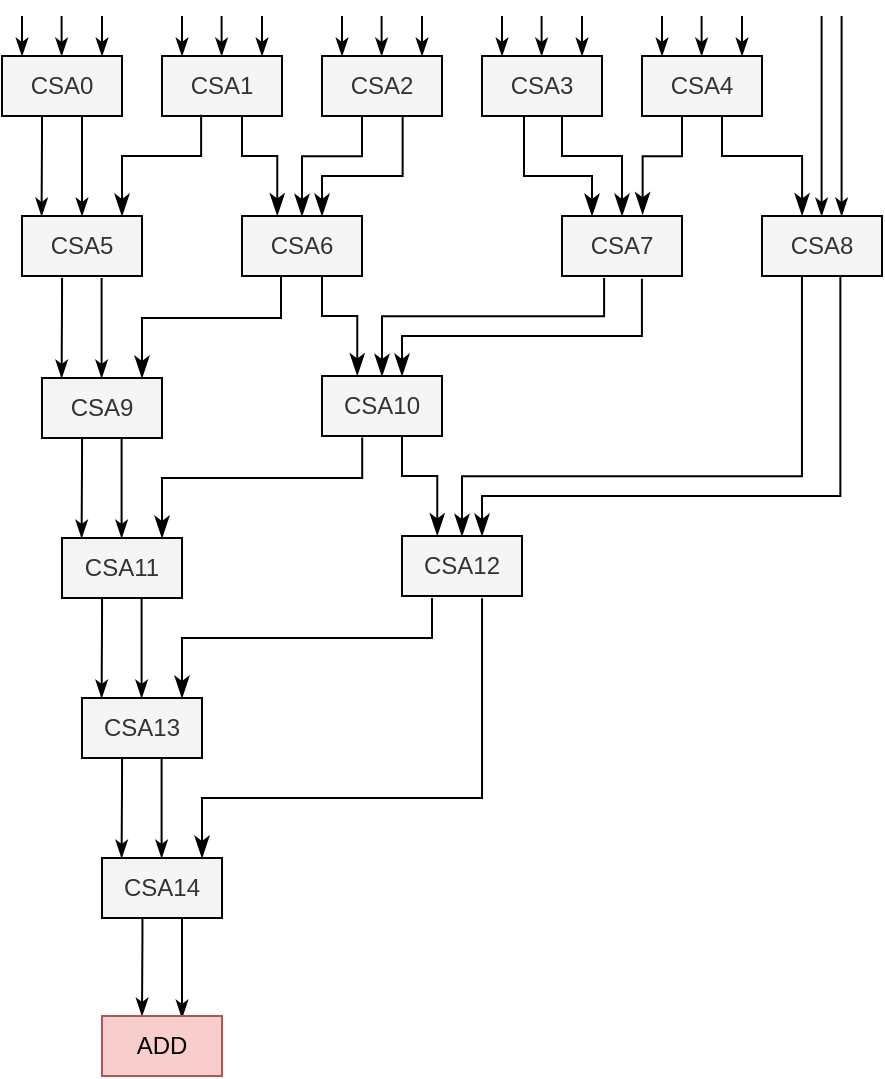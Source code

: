 <mxfile version="22.1.11" type="github">
  <diagram name="第 1 页" id="ZN9_x5btlsYsnZ73ouK6">
    <mxGraphModel dx="1302" dy="714" grid="1" gridSize="10" guides="1" tooltips="1" connect="1" arrows="1" fold="1" page="1" pageScale="1" pageWidth="827" pageHeight="1169" math="0" shadow="0">
      <root>
        <mxCell id="0" />
        <mxCell id="1" parent="0" />
        <mxCell id="0j30LdTV7gnBiybiJ6wD-1" value="CSA0" style="rounded=0;whiteSpace=wrap;html=1;fillColor=#f5f5f5;fontColor=#333333;strokeColor=#000000;" vertex="1" parent="1">
          <mxGeometry x="240" y="210" width="60" height="30" as="geometry" />
        </mxCell>
        <mxCell id="0j30LdTV7gnBiybiJ6wD-2" value="" style="endArrow=classicThin;html=1;rounded=0;endFill=1;entryX=0.163;entryY=0;entryDx=0;entryDy=0;entryPerimeter=0;" edge="1" parent="1" target="0j30LdTV7gnBiybiJ6wD-33">
          <mxGeometry width="50" height="50" relative="1" as="geometry">
            <mxPoint x="260" y="240" as="sourcePoint" />
            <mxPoint x="260" y="260" as="targetPoint" />
            <Array as="points">
              <mxPoint x="260" y="250" />
            </Array>
          </mxGeometry>
        </mxCell>
        <mxCell id="0j30LdTV7gnBiybiJ6wD-3" value="" style="endArrow=classicThin;html=1;rounded=0;endFill=1;entryX=0.5;entryY=0;entryDx=0;entryDy=0;" edge="1" parent="1" target="0j30LdTV7gnBiybiJ6wD-33">
          <mxGeometry width="50" height="50" relative="1" as="geometry">
            <mxPoint x="280" y="240" as="sourcePoint" />
            <mxPoint x="280" y="260" as="targetPoint" />
            <Array as="points">
              <mxPoint x="280" y="250" />
            </Array>
          </mxGeometry>
        </mxCell>
        <mxCell id="0j30LdTV7gnBiybiJ6wD-4" value="" style="endArrow=classicThin;html=1;rounded=0;endFill=1;" edge="1" parent="1">
          <mxGeometry width="50" height="50" relative="1" as="geometry">
            <mxPoint x="290" y="190" as="sourcePoint" />
            <mxPoint x="290" y="210" as="targetPoint" />
            <Array as="points">
              <mxPoint x="290" y="200" />
            </Array>
          </mxGeometry>
        </mxCell>
        <mxCell id="0j30LdTV7gnBiybiJ6wD-5" value="" style="endArrow=classicThin;html=1;rounded=0;endFill=1;" edge="1" parent="1">
          <mxGeometry width="50" height="50" relative="1" as="geometry">
            <mxPoint x="269.8" y="190" as="sourcePoint" />
            <mxPoint x="269.8" y="210" as="targetPoint" />
            <Array as="points">
              <mxPoint x="269.8" y="200" />
            </Array>
          </mxGeometry>
        </mxCell>
        <mxCell id="0j30LdTV7gnBiybiJ6wD-6" value="" style="endArrow=classicThin;html=1;rounded=0;endFill=1;" edge="1" parent="1">
          <mxGeometry width="50" height="50" relative="1" as="geometry">
            <mxPoint x="250" y="190" as="sourcePoint" />
            <mxPoint x="250" y="210" as="targetPoint" />
            <Array as="points">
              <mxPoint x="250" y="200" />
            </Array>
          </mxGeometry>
        </mxCell>
        <mxCell id="0j30LdTV7gnBiybiJ6wD-7" value="CSA1" style="rounded=0;whiteSpace=wrap;html=1;fillColor=#f5f5f5;fontColor=#333333;strokeColor=#000000;" vertex="1" parent="1">
          <mxGeometry x="320" y="210" width="60" height="30" as="geometry" />
        </mxCell>
        <mxCell id="0j30LdTV7gnBiybiJ6wD-10" value="" style="endArrow=classicThin;html=1;rounded=0;endFill=1;" edge="1" parent="1">
          <mxGeometry width="50" height="50" relative="1" as="geometry">
            <mxPoint x="370" y="190" as="sourcePoint" />
            <mxPoint x="370" y="210" as="targetPoint" />
            <Array as="points">
              <mxPoint x="370" y="200" />
            </Array>
          </mxGeometry>
        </mxCell>
        <mxCell id="0j30LdTV7gnBiybiJ6wD-11" value="" style="endArrow=classicThin;html=1;rounded=0;endFill=1;" edge="1" parent="1">
          <mxGeometry width="50" height="50" relative="1" as="geometry">
            <mxPoint x="349.8" y="190" as="sourcePoint" />
            <mxPoint x="349.8" y="210" as="targetPoint" />
            <Array as="points">
              <mxPoint x="349.8" y="200" />
            </Array>
          </mxGeometry>
        </mxCell>
        <mxCell id="0j30LdTV7gnBiybiJ6wD-12" value="" style="endArrow=classicThin;html=1;rounded=0;endFill=1;" edge="1" parent="1">
          <mxGeometry width="50" height="50" relative="1" as="geometry">
            <mxPoint x="330" y="190" as="sourcePoint" />
            <mxPoint x="330" y="210" as="targetPoint" />
            <Array as="points">
              <mxPoint x="330" y="200" />
            </Array>
          </mxGeometry>
        </mxCell>
        <mxCell id="0j30LdTV7gnBiybiJ6wD-13" value="CSA2" style="rounded=0;whiteSpace=wrap;html=1;fillColor=#f5f5f5;fontColor=#333333;strokeColor=#000000;" vertex="1" parent="1">
          <mxGeometry x="400" y="210" width="60" height="30" as="geometry" />
        </mxCell>
        <mxCell id="0j30LdTV7gnBiybiJ6wD-16" value="" style="endArrow=classicThin;html=1;rounded=0;endFill=1;" edge="1" parent="1">
          <mxGeometry width="50" height="50" relative="1" as="geometry">
            <mxPoint x="450" y="190" as="sourcePoint" />
            <mxPoint x="450" y="210" as="targetPoint" />
            <Array as="points">
              <mxPoint x="450" y="200" />
            </Array>
          </mxGeometry>
        </mxCell>
        <mxCell id="0j30LdTV7gnBiybiJ6wD-17" value="" style="endArrow=classicThin;html=1;rounded=0;endFill=1;" edge="1" parent="1">
          <mxGeometry width="50" height="50" relative="1" as="geometry">
            <mxPoint x="429.8" y="190" as="sourcePoint" />
            <mxPoint x="429.8" y="210" as="targetPoint" />
            <Array as="points">
              <mxPoint x="429.8" y="200" />
            </Array>
          </mxGeometry>
        </mxCell>
        <mxCell id="0j30LdTV7gnBiybiJ6wD-18" value="" style="endArrow=classicThin;html=1;rounded=0;endFill=1;" edge="1" parent="1">
          <mxGeometry width="50" height="50" relative="1" as="geometry">
            <mxPoint x="410" y="190" as="sourcePoint" />
            <mxPoint x="410" y="210" as="targetPoint" />
            <Array as="points">
              <mxPoint x="410" y="200" />
            </Array>
          </mxGeometry>
        </mxCell>
        <mxCell id="0j30LdTV7gnBiybiJ6wD-19" value="CSA3" style="rounded=0;whiteSpace=wrap;html=1;fillColor=#f5f5f5;fontColor=#333333;strokeColor=#000000;" vertex="1" parent="1">
          <mxGeometry x="480" y="210" width="60" height="30" as="geometry" />
        </mxCell>
        <mxCell id="0j30LdTV7gnBiybiJ6wD-22" value="" style="endArrow=classicThin;html=1;rounded=0;endFill=1;" edge="1" parent="1">
          <mxGeometry width="50" height="50" relative="1" as="geometry">
            <mxPoint x="530" y="190" as="sourcePoint" />
            <mxPoint x="530" y="210" as="targetPoint" />
            <Array as="points">
              <mxPoint x="530" y="200" />
            </Array>
          </mxGeometry>
        </mxCell>
        <mxCell id="0j30LdTV7gnBiybiJ6wD-23" value="" style="endArrow=classicThin;html=1;rounded=0;endFill=1;" edge="1" parent="1">
          <mxGeometry width="50" height="50" relative="1" as="geometry">
            <mxPoint x="509.8" y="190" as="sourcePoint" />
            <mxPoint x="509.8" y="210" as="targetPoint" />
            <Array as="points">
              <mxPoint x="509.8" y="200" />
            </Array>
          </mxGeometry>
        </mxCell>
        <mxCell id="0j30LdTV7gnBiybiJ6wD-24" value="" style="endArrow=classicThin;html=1;rounded=0;endFill=1;" edge="1" parent="1">
          <mxGeometry width="50" height="50" relative="1" as="geometry">
            <mxPoint x="490" y="190" as="sourcePoint" />
            <mxPoint x="490" y="210" as="targetPoint" />
            <Array as="points">
              <mxPoint x="490" y="200" />
            </Array>
          </mxGeometry>
        </mxCell>
        <mxCell id="0j30LdTV7gnBiybiJ6wD-25" value="CSA4" style="rounded=0;whiteSpace=wrap;html=1;fillColor=#f5f5f5;fontColor=#333333;strokeColor=#000000;" vertex="1" parent="1">
          <mxGeometry x="560" y="210" width="60" height="30" as="geometry" />
        </mxCell>
        <mxCell id="0j30LdTV7gnBiybiJ6wD-28" value="" style="endArrow=classicThin;html=1;rounded=0;endFill=1;" edge="1" parent="1">
          <mxGeometry width="50" height="50" relative="1" as="geometry">
            <mxPoint x="610" y="190" as="sourcePoint" />
            <mxPoint x="610" y="210" as="targetPoint" />
            <Array as="points">
              <mxPoint x="610" y="200" />
            </Array>
          </mxGeometry>
        </mxCell>
        <mxCell id="0j30LdTV7gnBiybiJ6wD-29" value="" style="endArrow=classicThin;html=1;rounded=0;endFill=1;" edge="1" parent="1">
          <mxGeometry width="50" height="50" relative="1" as="geometry">
            <mxPoint x="589.8" y="190" as="sourcePoint" />
            <mxPoint x="589.8" y="210" as="targetPoint" />
            <Array as="points">
              <mxPoint x="589.8" y="200" />
            </Array>
          </mxGeometry>
        </mxCell>
        <mxCell id="0j30LdTV7gnBiybiJ6wD-30" value="" style="endArrow=classicThin;html=1;rounded=0;endFill=1;" edge="1" parent="1">
          <mxGeometry width="50" height="50" relative="1" as="geometry">
            <mxPoint x="570" y="190" as="sourcePoint" />
            <mxPoint x="570" y="210" as="targetPoint" />
            <Array as="points">
              <mxPoint x="570" y="200" />
            </Array>
          </mxGeometry>
        </mxCell>
        <mxCell id="0j30LdTV7gnBiybiJ6wD-31" value="" style="endArrow=classicThin;html=1;rounded=0;endFill=1;entryX=0.5;entryY=0;entryDx=0;entryDy=0;" edge="1" parent="1">
          <mxGeometry width="50" height="50" relative="1" as="geometry">
            <mxPoint x="649.8" y="190" as="sourcePoint" />
            <mxPoint x="649.8" y="290" as="targetPoint" />
            <Array as="points">
              <mxPoint x="649.8" y="200" />
            </Array>
          </mxGeometry>
        </mxCell>
        <mxCell id="0j30LdTV7gnBiybiJ6wD-33" value="CSA5" style="rounded=0;whiteSpace=wrap;html=1;fillColor=#f5f5f5;fontColor=#333333;strokeColor=#000000;" vertex="1" parent="1">
          <mxGeometry x="250" y="290" width="60" height="30" as="geometry" />
        </mxCell>
        <mxCell id="0j30LdTV7gnBiybiJ6wD-39" value="" style="edgeStyle=elbowEdgeStyle;elbow=vertical;endArrow=classicThin;html=1;curved=0;rounded=0;endSize=8;startSize=8;exitX=0.326;exitY=0.978;exitDx=0;exitDy=0;exitPerimeter=0;endFill=1;" edge="1" parent="1" source="0j30LdTV7gnBiybiJ6wD-7">
          <mxGeometry width="50" height="50" relative="1" as="geometry">
            <mxPoint x="330" y="240" as="sourcePoint" />
            <mxPoint x="300" y="290" as="targetPoint" />
            <Array as="points">
              <mxPoint x="320" y="260" />
            </Array>
          </mxGeometry>
        </mxCell>
        <mxCell id="0j30LdTV7gnBiybiJ6wD-40" value="CSA6" style="rounded=0;whiteSpace=wrap;html=1;fillColor=#f5f5f5;fontColor=#333333;strokeColor=#000000;" vertex="1" parent="1">
          <mxGeometry x="360" y="290" width="60" height="30" as="geometry" />
        </mxCell>
        <mxCell id="0j30LdTV7gnBiybiJ6wD-43" value="" style="edgeStyle=elbowEdgeStyle;elbow=vertical;endArrow=classicThin;html=1;curved=0;rounded=0;endSize=8;startSize=8;exitX=0.326;exitY=0.978;exitDx=0;exitDy=0;exitPerimeter=0;endFill=1;entryX=0.294;entryY=-0.009;entryDx=0;entryDy=0;entryPerimeter=0;" edge="1" parent="1" target="0j30LdTV7gnBiybiJ6wD-40">
          <mxGeometry width="50" height="50" relative="1" as="geometry">
            <mxPoint x="360" y="240" as="sourcePoint" />
            <mxPoint x="320" y="291" as="targetPoint" />
            <Array as="points">
              <mxPoint x="370" y="260" />
            </Array>
          </mxGeometry>
        </mxCell>
        <mxCell id="0j30LdTV7gnBiybiJ6wD-44" value="" style="edgeStyle=elbowEdgeStyle;elbow=vertical;endArrow=classicThin;html=1;curved=0;rounded=0;endSize=8;startSize=8;endFill=1;" edge="1" parent="1">
          <mxGeometry width="50" height="50" relative="1" as="geometry">
            <mxPoint x="420" y="240" as="sourcePoint" />
            <mxPoint x="390" y="290.07" as="targetPoint" />
            <Array as="points">
              <mxPoint x="410" y="260.07" />
            </Array>
          </mxGeometry>
        </mxCell>
        <mxCell id="0j30LdTV7gnBiybiJ6wD-45" value="" style="edgeStyle=elbowEdgeStyle;elbow=vertical;endArrow=classicThin;html=1;curved=0;rounded=0;endSize=8;startSize=8;exitX=0.672;exitY=1;exitDx=0;exitDy=0;endFill=1;exitPerimeter=0;" edge="1" parent="1" source="0j30LdTV7gnBiybiJ6wD-13">
          <mxGeometry width="50" height="50" relative="1" as="geometry">
            <mxPoint x="440" y="239" as="sourcePoint" />
            <mxPoint x="400" y="290" as="targetPoint" />
            <Array as="points">
              <mxPoint x="420" y="270" />
            </Array>
          </mxGeometry>
        </mxCell>
        <mxCell id="0j30LdTV7gnBiybiJ6wD-46" value="CSA7" style="rounded=0;whiteSpace=wrap;html=1;fillColor=#f5f5f5;fontColor=#333333;strokeColor=#000000;" vertex="1" parent="1">
          <mxGeometry x="520" y="290" width="60" height="30" as="geometry" />
        </mxCell>
        <mxCell id="0j30LdTV7gnBiybiJ6wD-47" value="" style="edgeStyle=elbowEdgeStyle;elbow=vertical;endArrow=classicThin;html=1;curved=0;rounded=0;endSize=8;startSize=8;exitX=0.326;exitY=0.978;exitDx=0;exitDy=0;exitPerimeter=0;endFill=1;entryX=0.25;entryY=0;entryDx=0;entryDy=0;" edge="1" parent="1" target="0j30LdTV7gnBiybiJ6wD-46">
          <mxGeometry width="50" height="50" relative="1" as="geometry">
            <mxPoint x="501" y="240" as="sourcePoint" />
            <mxPoint x="519" y="290" as="targetPoint" />
            <Array as="points">
              <mxPoint x="520" y="270" />
            </Array>
          </mxGeometry>
        </mxCell>
        <mxCell id="0j30LdTV7gnBiybiJ6wD-48" value="" style="edgeStyle=elbowEdgeStyle;elbow=vertical;endArrow=classicThin;html=1;curved=0;rounded=0;endSize=8;startSize=8;exitX=0.326;exitY=0.978;exitDx=0;exitDy=0;exitPerimeter=0;endFill=1;entryX=0.5;entryY=0;entryDx=0;entryDy=0;" edge="1" parent="1" target="0j30LdTV7gnBiybiJ6wD-46">
          <mxGeometry width="50" height="50" relative="1" as="geometry">
            <mxPoint x="520" y="240" as="sourcePoint" />
            <mxPoint x="538" y="290" as="targetPoint" />
            <Array as="points">
              <mxPoint x="540" y="260" />
            </Array>
          </mxGeometry>
        </mxCell>
        <mxCell id="0j30LdTV7gnBiybiJ6wD-49" value="" style="edgeStyle=elbowEdgeStyle;elbow=vertical;endArrow=classicThin;html=1;curved=0;rounded=0;endSize=8;startSize=8;endFill=1;entryX=0.672;entryY=-0.027;entryDx=0;entryDy=0;entryPerimeter=0;" edge="1" parent="1" target="0j30LdTV7gnBiybiJ6wD-46">
          <mxGeometry width="50" height="50" relative="1" as="geometry">
            <mxPoint x="580" y="240" as="sourcePoint" />
            <mxPoint x="550" y="290.07" as="targetPoint" />
            <Array as="points">
              <mxPoint x="570" y="260.07" />
            </Array>
          </mxGeometry>
        </mxCell>
        <mxCell id="0j30LdTV7gnBiybiJ6wD-50" value="CSA8" style="rounded=0;whiteSpace=wrap;html=1;fillColor=#f5f5f5;fontColor=#333333;strokeColor=#000000;" vertex="1" parent="1">
          <mxGeometry x="620" y="290" width="60" height="30" as="geometry" />
        </mxCell>
        <mxCell id="0j30LdTV7gnBiybiJ6wD-51" value="" style="edgeStyle=elbowEdgeStyle;elbow=vertical;endArrow=classicThin;html=1;curved=0;rounded=0;endSize=8;startSize=8;exitX=0.326;exitY=0.978;exitDx=0;exitDy=0;exitPerimeter=0;endFill=1;entryX=0.334;entryY=-0.009;entryDx=0;entryDy=0;entryPerimeter=0;" edge="1" parent="1" target="0j30LdTV7gnBiybiJ6wD-50">
          <mxGeometry width="50" height="50" relative="1" as="geometry">
            <mxPoint x="600" y="240" as="sourcePoint" />
            <mxPoint x="630" y="290" as="targetPoint" />
            <Array as="points">
              <mxPoint x="620" y="260" />
            </Array>
          </mxGeometry>
        </mxCell>
        <mxCell id="0j30LdTV7gnBiybiJ6wD-52" value="" style="endArrow=classicThin;html=1;rounded=0;endFill=1;entryX=0.163;entryY=0;entryDx=0;entryDy=0;entryPerimeter=0;" edge="1" parent="1">
          <mxGeometry width="50" height="50" relative="1" as="geometry">
            <mxPoint x="270.02" y="321" as="sourcePoint" />
            <mxPoint x="269.8" y="371" as="targetPoint" />
            <Array as="points">
              <mxPoint x="270.02" y="331" />
            </Array>
          </mxGeometry>
        </mxCell>
        <mxCell id="0j30LdTV7gnBiybiJ6wD-53" value="" style="endArrow=classicThin;html=1;rounded=0;endFill=1;entryX=0.5;entryY=0;entryDx=0;entryDy=0;" edge="1" parent="1">
          <mxGeometry width="50" height="50" relative="1" as="geometry">
            <mxPoint x="289.8" y="321" as="sourcePoint" />
            <mxPoint x="289.8" y="371" as="targetPoint" />
            <Array as="points">
              <mxPoint x="289.8" y="331" />
            </Array>
          </mxGeometry>
        </mxCell>
        <mxCell id="0j30LdTV7gnBiybiJ6wD-54" value="CSA9" style="rounded=0;whiteSpace=wrap;html=1;fillColor=#f5f5f5;fontColor=#333333;strokeColor=#000000;" vertex="1" parent="1">
          <mxGeometry x="260" y="371" width="60" height="30" as="geometry" />
        </mxCell>
        <mxCell id="0j30LdTV7gnBiybiJ6wD-57" value="" style="edgeStyle=elbowEdgeStyle;elbow=vertical;endArrow=classicThin;html=1;curved=0;rounded=0;endSize=8;startSize=8;exitX=0.325;exitY=0.991;exitDx=0;exitDy=0;exitPerimeter=0;endFill=1;" edge="1" parent="1" source="0j30LdTV7gnBiybiJ6wD-40">
          <mxGeometry width="50" height="50" relative="1" as="geometry">
            <mxPoint x="350" y="320" as="sourcePoint" />
            <mxPoint x="310" y="371" as="targetPoint" />
            <Array as="points">
              <mxPoint x="330" y="341" />
            </Array>
          </mxGeometry>
        </mxCell>
        <mxCell id="0j30LdTV7gnBiybiJ6wD-58" value="CSA10" style="rounded=0;whiteSpace=wrap;html=1;fillColor=#f5f5f5;fontColor=#333333;strokeColor=#000000;" vertex="1" parent="1">
          <mxGeometry x="400" y="370" width="60" height="30" as="geometry" />
        </mxCell>
        <mxCell id="0j30LdTV7gnBiybiJ6wD-59" value="" style="edgeStyle=elbowEdgeStyle;elbow=vertical;endArrow=classicThin;html=1;curved=0;rounded=0;endSize=8;startSize=8;exitX=0.326;exitY=0.978;exitDx=0;exitDy=0;exitPerimeter=0;endFill=1;entryX=0.294;entryY=-0.009;entryDx=0;entryDy=0;entryPerimeter=0;" edge="1" parent="1" target="0j30LdTV7gnBiybiJ6wD-58">
          <mxGeometry width="50" height="50" relative="1" as="geometry">
            <mxPoint x="400" y="320" as="sourcePoint" />
            <mxPoint x="360" y="371" as="targetPoint" />
            <Array as="points">
              <mxPoint x="410" y="340" />
            </Array>
          </mxGeometry>
        </mxCell>
        <mxCell id="0j30LdTV7gnBiybiJ6wD-60" value="" style="edgeStyle=elbowEdgeStyle;elbow=vertical;endArrow=classicThin;html=1;curved=0;rounded=0;endSize=8;startSize=8;endFill=1;exitX=0.351;exitY=1.033;exitDx=0;exitDy=0;exitPerimeter=0;" edge="1" parent="1" source="0j30LdTV7gnBiybiJ6wD-46">
          <mxGeometry width="50" height="50" relative="1" as="geometry">
            <mxPoint x="460" y="320" as="sourcePoint" />
            <mxPoint x="430" y="370.07" as="targetPoint" />
            <Array as="points">
              <mxPoint x="450" y="340.07" />
            </Array>
          </mxGeometry>
        </mxCell>
        <mxCell id="0j30LdTV7gnBiybiJ6wD-61" value="" style="edgeStyle=elbowEdgeStyle;elbow=vertical;endArrow=classicThin;html=1;curved=0;rounded=0;endSize=8;startSize=8;exitX=0.666;exitY=1.044;exitDx=0;exitDy=0;endFill=1;exitPerimeter=0;" edge="1" parent="1" source="0j30LdTV7gnBiybiJ6wD-46">
          <mxGeometry width="50" height="50" relative="1" as="geometry">
            <mxPoint x="480" y="320" as="sourcePoint" />
            <mxPoint x="440" y="370" as="targetPoint" />
            <Array as="points">
              <mxPoint x="460" y="350" />
            </Array>
          </mxGeometry>
        </mxCell>
        <mxCell id="0j30LdTV7gnBiybiJ6wD-64" value="" style="endArrow=classicThin;html=1;rounded=0;endFill=1;entryX=0.163;entryY=0;entryDx=0;entryDy=0;entryPerimeter=0;" edge="1" parent="1">
          <mxGeometry width="50" height="50" relative="1" as="geometry">
            <mxPoint x="280.02" y="401" as="sourcePoint" />
            <mxPoint x="279.8" y="451" as="targetPoint" />
            <Array as="points">
              <mxPoint x="280.02" y="411" />
            </Array>
          </mxGeometry>
        </mxCell>
        <mxCell id="0j30LdTV7gnBiybiJ6wD-65" value="" style="endArrow=classicThin;html=1;rounded=0;endFill=1;entryX=0.5;entryY=0;entryDx=0;entryDy=0;" edge="1" parent="1">
          <mxGeometry width="50" height="50" relative="1" as="geometry">
            <mxPoint x="299.8" y="401" as="sourcePoint" />
            <mxPoint x="299.8" y="451" as="targetPoint" />
            <Array as="points">
              <mxPoint x="299.8" y="411" />
            </Array>
          </mxGeometry>
        </mxCell>
        <mxCell id="0j30LdTV7gnBiybiJ6wD-66" value="CSA11" style="rounded=0;whiteSpace=wrap;html=1;fillColor=#f5f5f5;fontColor=#333333;strokeColor=#000000;" vertex="1" parent="1">
          <mxGeometry x="270" y="451" width="60" height="30" as="geometry" />
        </mxCell>
        <mxCell id="0j30LdTV7gnBiybiJ6wD-67" value="" style="edgeStyle=elbowEdgeStyle;elbow=vertical;endArrow=classicThin;html=1;curved=0;rounded=0;endSize=8;startSize=8;exitX=0.335;exitY=1.023;exitDx=0;exitDy=0;exitPerimeter=0;endFill=1;" edge="1" parent="1" source="0j30LdTV7gnBiybiJ6wD-58">
          <mxGeometry width="50" height="50" relative="1" as="geometry">
            <mxPoint x="390" y="400" as="sourcePoint" />
            <mxPoint x="320" y="451" as="targetPoint" />
            <Array as="points">
              <mxPoint x="340" y="421" />
            </Array>
          </mxGeometry>
        </mxCell>
        <mxCell id="0j30LdTV7gnBiybiJ6wD-68" value="CSA12" style="rounded=0;whiteSpace=wrap;html=1;fillColor=#f5f5f5;fontColor=#333333;strokeColor=#000000;" vertex="1" parent="1">
          <mxGeometry x="440" y="450" width="60" height="30" as="geometry" />
        </mxCell>
        <mxCell id="0j30LdTV7gnBiybiJ6wD-69" value="" style="edgeStyle=elbowEdgeStyle;elbow=vertical;endArrow=classicThin;html=1;curved=0;rounded=0;endSize=8;startSize=8;exitX=0.326;exitY=0.978;exitDx=0;exitDy=0;exitPerimeter=0;endFill=1;entryX=0.294;entryY=-0.009;entryDx=0;entryDy=0;entryPerimeter=0;" edge="1" parent="1" target="0j30LdTV7gnBiybiJ6wD-68">
          <mxGeometry width="50" height="50" relative="1" as="geometry">
            <mxPoint x="440" y="400" as="sourcePoint" />
            <mxPoint x="400" y="451" as="targetPoint" />
            <Array as="points">
              <mxPoint x="450" y="420" />
            </Array>
          </mxGeometry>
        </mxCell>
        <mxCell id="0j30LdTV7gnBiybiJ6wD-70" value="" style="edgeStyle=elbowEdgeStyle;elbow=vertical;endArrow=classicThin;html=1;curved=0;rounded=0;endSize=8;startSize=8;endFill=1;exitX=0.333;exitY=1;exitDx=0;exitDy=0;exitPerimeter=0;" edge="1" parent="1" source="0j30LdTV7gnBiybiJ6wD-50">
          <mxGeometry width="50" height="50" relative="1" as="geometry">
            <mxPoint x="581" y="401" as="sourcePoint" />
            <mxPoint x="470" y="450.07" as="targetPoint" />
            <Array as="points">
              <mxPoint x="490" y="420.07" />
            </Array>
          </mxGeometry>
        </mxCell>
        <mxCell id="0j30LdTV7gnBiybiJ6wD-71" value="" style="edgeStyle=elbowEdgeStyle;elbow=vertical;endArrow=classicThin;html=1;curved=0;rounded=0;endSize=8;startSize=8;exitX=0.653;exitY=1;exitDx=0;exitDy=0;endFill=1;exitPerimeter=0;" edge="1" parent="1" source="0j30LdTV7gnBiybiJ6wD-50">
          <mxGeometry width="50" height="50" relative="1" as="geometry">
            <mxPoint x="600" y="401" as="sourcePoint" />
            <mxPoint x="480" y="450" as="targetPoint" />
            <Array as="points">
              <mxPoint x="500" y="430" />
            </Array>
          </mxGeometry>
        </mxCell>
        <mxCell id="0j30LdTV7gnBiybiJ6wD-72" value="" style="endArrow=classicThin;html=1;rounded=0;endFill=1;entryX=0.5;entryY=0;entryDx=0;entryDy=0;" edge="1" parent="1">
          <mxGeometry width="50" height="50" relative="1" as="geometry">
            <mxPoint x="659.8" y="190" as="sourcePoint" />
            <mxPoint x="659.8" y="290" as="targetPoint" />
            <Array as="points">
              <mxPoint x="659.8" y="200" />
            </Array>
          </mxGeometry>
        </mxCell>
        <mxCell id="0j30LdTV7gnBiybiJ6wD-73" value="" style="endArrow=classicThin;html=1;rounded=0;endFill=1;entryX=0.163;entryY=0;entryDx=0;entryDy=0;entryPerimeter=0;" edge="1" parent="1">
          <mxGeometry width="50" height="50" relative="1" as="geometry">
            <mxPoint x="290.02" y="481" as="sourcePoint" />
            <mxPoint x="289.8" y="531" as="targetPoint" />
            <Array as="points">
              <mxPoint x="290.02" y="491" />
            </Array>
          </mxGeometry>
        </mxCell>
        <mxCell id="0j30LdTV7gnBiybiJ6wD-74" value="" style="endArrow=classicThin;html=1;rounded=0;endFill=1;entryX=0.5;entryY=0;entryDx=0;entryDy=0;" edge="1" parent="1">
          <mxGeometry width="50" height="50" relative="1" as="geometry">
            <mxPoint x="309.8" y="481" as="sourcePoint" />
            <mxPoint x="309.8" y="531" as="targetPoint" />
            <Array as="points">
              <mxPoint x="309.8" y="491" />
            </Array>
          </mxGeometry>
        </mxCell>
        <mxCell id="0j30LdTV7gnBiybiJ6wD-75" value="CSA13" style="rounded=0;whiteSpace=wrap;html=1;fillColor=#f5f5f5;fontColor=#333333;strokeColor=#000000;" vertex="1" parent="1">
          <mxGeometry x="280" y="531" width="60" height="30" as="geometry" />
        </mxCell>
        <mxCell id="0j30LdTV7gnBiybiJ6wD-76" value="" style="edgeStyle=elbowEdgeStyle;elbow=vertical;endArrow=classicThin;html=1;curved=0;rounded=0;endSize=8;startSize=8;exitX=0.25;exitY=1;exitDx=0;exitDy=0;endFill=1;" edge="1" parent="1">
          <mxGeometry width="50" height="50" relative="1" as="geometry">
            <mxPoint x="455" y="481" as="sourcePoint" />
            <mxPoint x="330" y="531" as="targetPoint" />
            <Array as="points">
              <mxPoint x="350" y="501" />
            </Array>
          </mxGeometry>
        </mxCell>
        <mxCell id="0j30LdTV7gnBiybiJ6wD-77" value="" style="endArrow=classicThin;html=1;rounded=0;endFill=1;entryX=0.163;entryY=0;entryDx=0;entryDy=0;entryPerimeter=0;" edge="1" parent="1">
          <mxGeometry width="50" height="50" relative="1" as="geometry">
            <mxPoint x="300.02" y="561" as="sourcePoint" />
            <mxPoint x="299.8" y="611" as="targetPoint" />
            <Array as="points">
              <mxPoint x="300.02" y="571" />
            </Array>
          </mxGeometry>
        </mxCell>
        <mxCell id="0j30LdTV7gnBiybiJ6wD-78" value="" style="endArrow=classicThin;html=1;rounded=0;endFill=1;entryX=0.5;entryY=0;entryDx=0;entryDy=0;" edge="1" parent="1">
          <mxGeometry width="50" height="50" relative="1" as="geometry">
            <mxPoint x="319.8" y="561" as="sourcePoint" />
            <mxPoint x="319.8" y="611" as="targetPoint" />
            <Array as="points">
              <mxPoint x="319.8" y="571" />
            </Array>
          </mxGeometry>
        </mxCell>
        <mxCell id="0j30LdTV7gnBiybiJ6wD-79" value="CSA14" style="rounded=0;whiteSpace=wrap;html=1;fillColor=#f5f5f5;fontColor=#333333;strokeColor=#000000;" vertex="1" parent="1">
          <mxGeometry x="290" y="611" width="60" height="30" as="geometry" />
        </mxCell>
        <mxCell id="0j30LdTV7gnBiybiJ6wD-80" value="" style="edgeStyle=elbowEdgeStyle;elbow=vertical;endArrow=classicThin;html=1;curved=0;rounded=0;endSize=8;startSize=8;exitX=0.667;exitY=1.038;exitDx=0;exitDy=0;endFill=1;exitPerimeter=0;" edge="1" parent="1" source="0j30LdTV7gnBiybiJ6wD-68">
          <mxGeometry width="50" height="50" relative="1" as="geometry">
            <mxPoint x="465" y="561" as="sourcePoint" />
            <mxPoint x="340" y="611" as="targetPoint" />
            <Array as="points">
              <mxPoint x="360" y="581" />
            </Array>
          </mxGeometry>
        </mxCell>
        <mxCell id="0j30LdTV7gnBiybiJ6wD-81" value="" style="endArrow=classicThin;html=1;rounded=0;endFill=1;" edge="1" parent="1">
          <mxGeometry width="50" height="50" relative="1" as="geometry">
            <mxPoint x="310.22" y="641" as="sourcePoint" />
            <mxPoint x="310" y="690" as="targetPoint" />
            <Array as="points">
              <mxPoint x="310.22" y="651" />
            </Array>
          </mxGeometry>
        </mxCell>
        <mxCell id="0j30LdTV7gnBiybiJ6wD-82" value="" style="endArrow=classicThin;html=1;rounded=0;endFill=1;entryX=0.5;entryY=0;entryDx=0;entryDy=0;" edge="1" parent="1">
          <mxGeometry width="50" height="50" relative="1" as="geometry">
            <mxPoint x="330" y="641" as="sourcePoint" />
            <mxPoint x="330" y="691" as="targetPoint" />
            <Array as="points">
              <mxPoint x="330" y="651" />
            </Array>
          </mxGeometry>
        </mxCell>
        <mxCell id="0j30LdTV7gnBiybiJ6wD-83" value="ADD" style="rounded=0;whiteSpace=wrap;html=1;fillColor=#f8cecc;strokeColor=#b85450;" vertex="1" parent="1">
          <mxGeometry x="290" y="690" width="60" height="30" as="geometry" />
        </mxCell>
      </root>
    </mxGraphModel>
  </diagram>
</mxfile>
